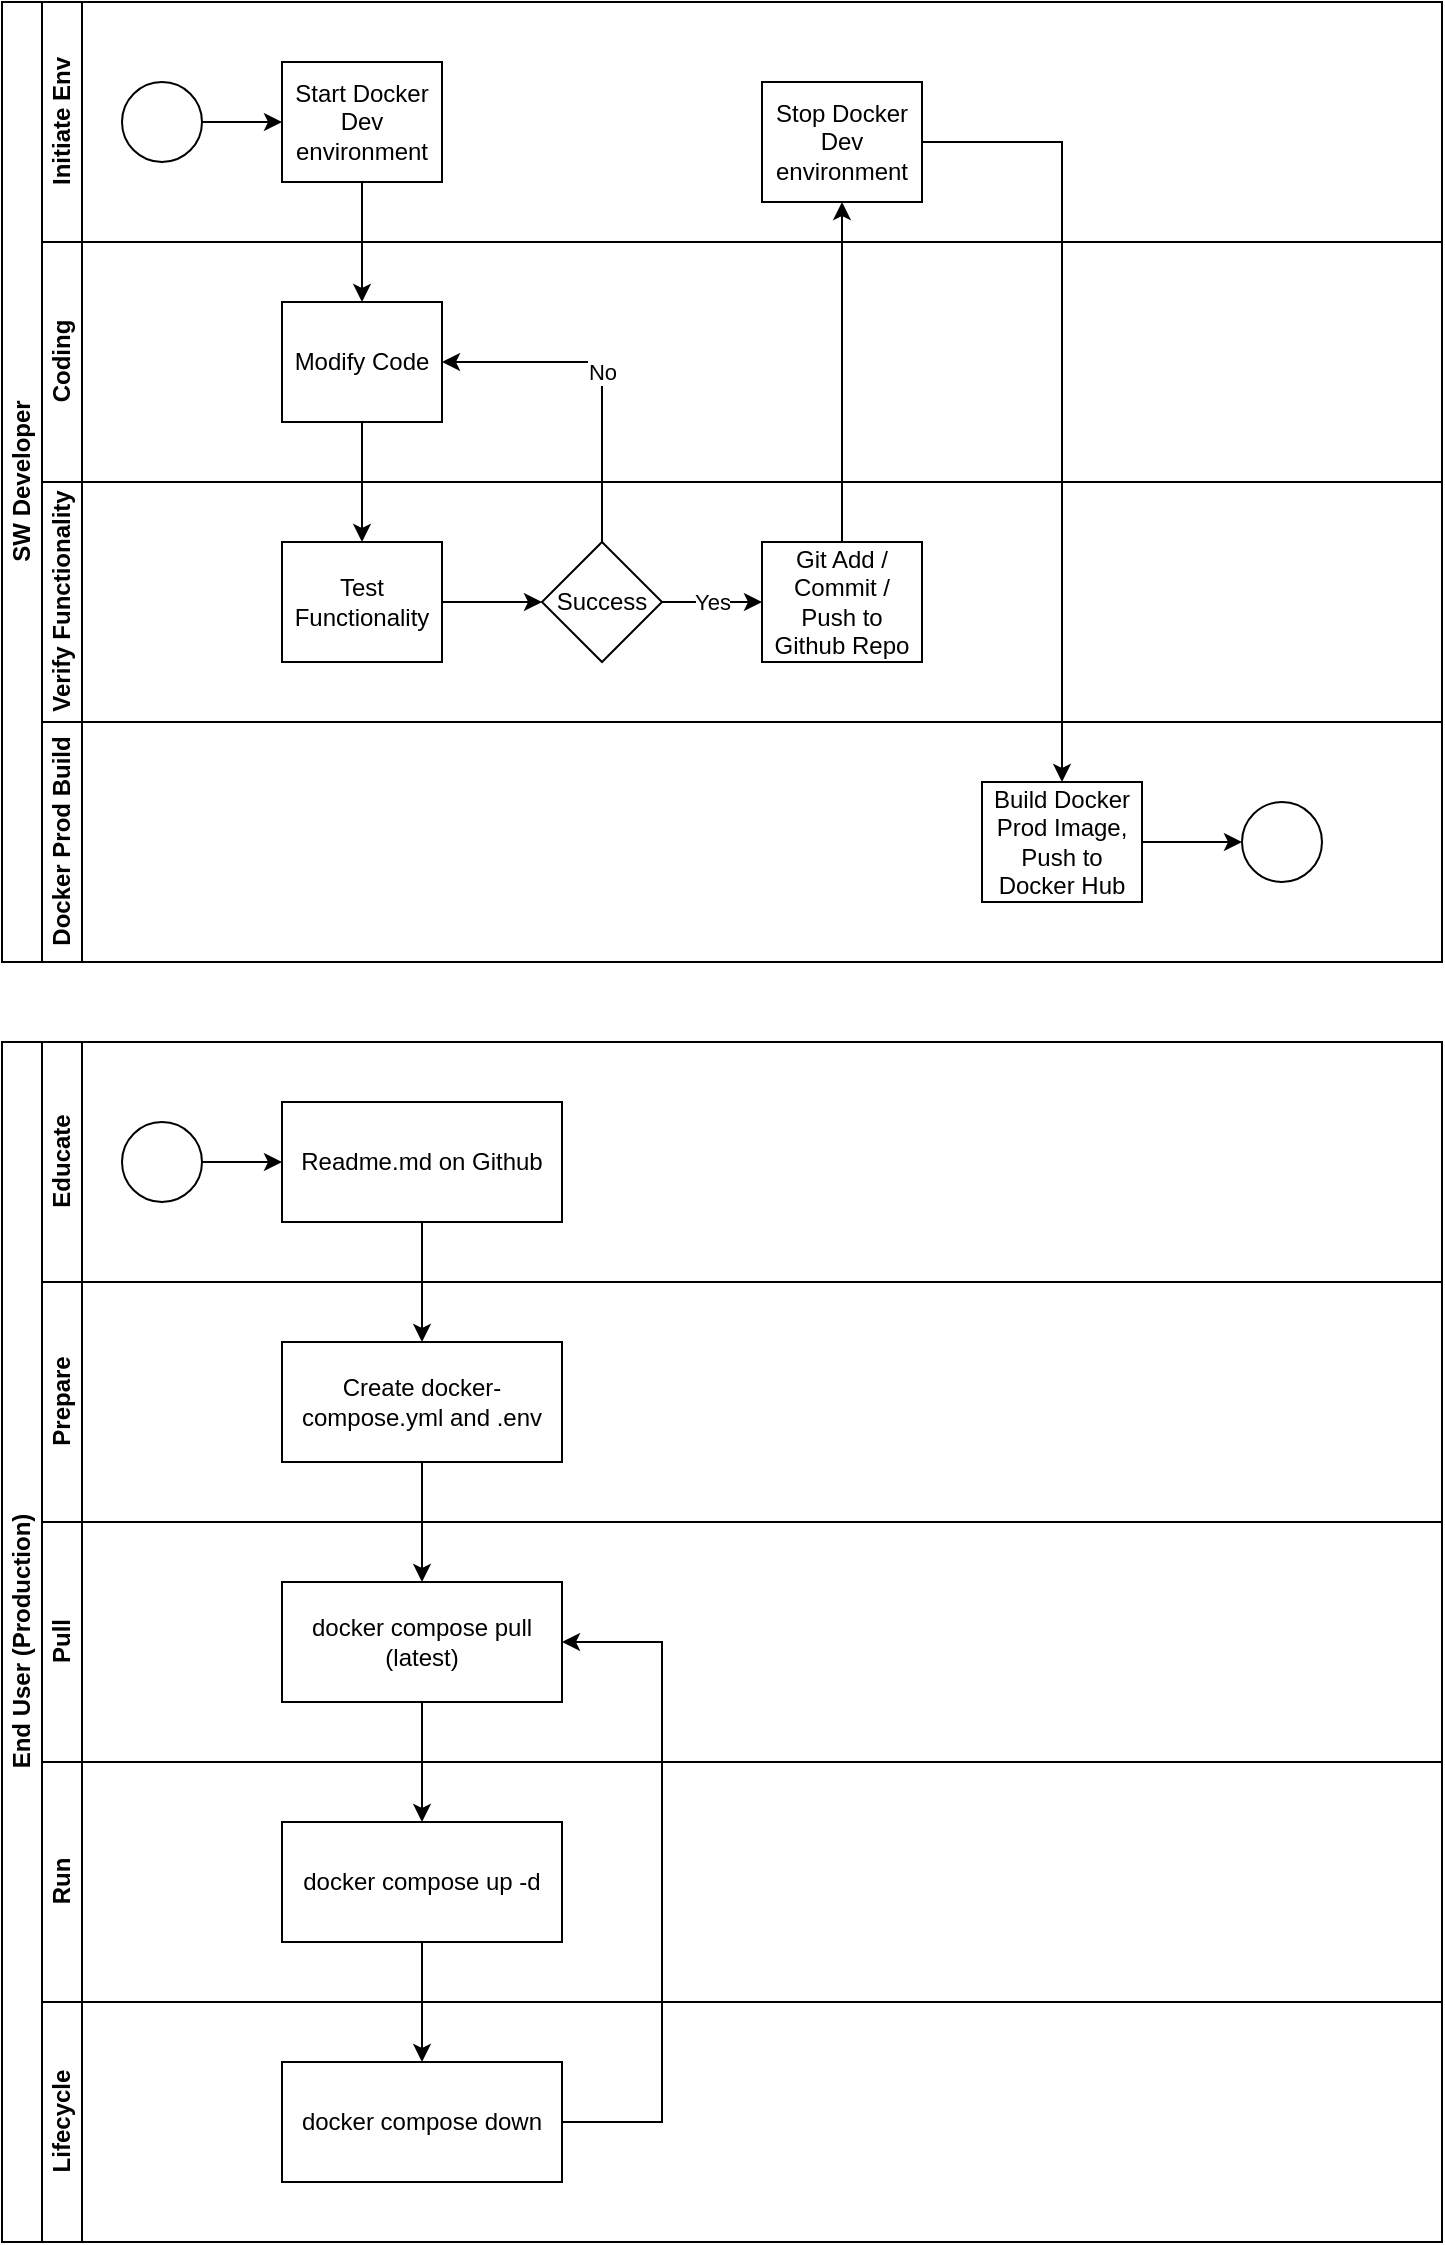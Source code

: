 <mxfile version="26.0.9">
  <diagram id="prtHgNgQTEPvFCAcTncT" name="Page-1">
    <mxGraphModel dx="1012" dy="671" grid="1" gridSize="10" guides="1" tooltips="1" connect="1" arrows="1" fold="1" page="1" pageScale="1" pageWidth="827" pageHeight="1169" math="0" shadow="0">
      <root>
        <mxCell id="0" />
        <mxCell id="1" parent="0" />
        <mxCell id="dNxyNK7c78bLwvsdeMH5-19" value="SW Developer" style="swimlane;html=1;childLayout=stackLayout;resizeParent=1;resizeParentMax=0;horizontal=0;startSize=20;horizontalStack=0;" parent="1" vertex="1">
          <mxGeometry x="40" y="40" width="720" height="480" as="geometry" />
        </mxCell>
        <mxCell id="dNxyNK7c78bLwvsdeMH5-20" value="Initiate Env" style="swimlane;html=1;startSize=20;horizontal=0;" parent="dNxyNK7c78bLwvsdeMH5-19" vertex="1">
          <mxGeometry x="20" width="700" height="120" as="geometry" />
        </mxCell>
        <mxCell id="dNxyNK7c78bLwvsdeMH5-25" value="" style="edgeStyle=orthogonalEdgeStyle;rounded=0;orthogonalLoop=1;jettySize=auto;html=1;" parent="dNxyNK7c78bLwvsdeMH5-20" source="dNxyNK7c78bLwvsdeMH5-23" target="dNxyNK7c78bLwvsdeMH5-24" edge="1">
          <mxGeometry relative="1" as="geometry" />
        </mxCell>
        <mxCell id="dNxyNK7c78bLwvsdeMH5-23" value="" style="ellipse;whiteSpace=wrap;html=1;" parent="dNxyNK7c78bLwvsdeMH5-20" vertex="1">
          <mxGeometry x="40" y="40" width="40" height="40" as="geometry" />
        </mxCell>
        <mxCell id="dNxyNK7c78bLwvsdeMH5-24" value="Start Docker Dev environment" style="rounded=0;whiteSpace=wrap;html=1;fontFamily=Helvetica;fontSize=12;fontColor=#000000;align=center;" parent="dNxyNK7c78bLwvsdeMH5-20" vertex="1">
          <mxGeometry x="120" y="30" width="80" height="60" as="geometry" />
        </mxCell>
        <mxCell id="dNxyNK7c78bLwvsdeMH5-30" value="Stop Docker Dev environment" style="rounded=0;whiteSpace=wrap;html=1;fontFamily=Helvetica;fontSize=12;fontColor=#000000;align=center;" parent="dNxyNK7c78bLwvsdeMH5-20" vertex="1">
          <mxGeometry x="360" y="40" width="80" height="60" as="geometry" />
        </mxCell>
        <mxCell id="dNxyNK7c78bLwvsdeMH5-21" value="Coding" style="swimlane;html=1;startSize=20;horizontal=0;" parent="dNxyNK7c78bLwvsdeMH5-19" vertex="1">
          <mxGeometry x="20" y="120" width="700" height="120" as="geometry" />
        </mxCell>
        <mxCell id="dNxyNK7c78bLwvsdeMH5-26" value="Modify Code" style="rounded=0;whiteSpace=wrap;html=1;fontFamily=Helvetica;fontSize=12;fontColor=#000000;align=center;" parent="dNxyNK7c78bLwvsdeMH5-21" vertex="1">
          <mxGeometry x="120" y="30" width="80" height="60" as="geometry" />
        </mxCell>
        <mxCell id="dNxyNK7c78bLwvsdeMH5-22" value="Verify Functionality" style="swimlane;html=1;startSize=20;horizontal=0;" parent="dNxyNK7c78bLwvsdeMH5-19" vertex="1">
          <mxGeometry x="20" y="240" width="700" height="120" as="geometry" />
        </mxCell>
        <mxCell id="jSWEFb5r-YTdKiFztgMD-4" style="edgeStyle=orthogonalEdgeStyle;rounded=0;orthogonalLoop=1;jettySize=auto;html=1;" parent="dNxyNK7c78bLwvsdeMH5-22" source="jSWEFb5r-YTdKiFztgMD-1" target="dNxyNK7c78bLwvsdeMH5-28" edge="1">
          <mxGeometry relative="1" as="geometry" />
        </mxCell>
        <mxCell id="jSWEFb5r-YTdKiFztgMD-1" value="Test Functionality" style="rounded=0;whiteSpace=wrap;html=1;fontFamily=Helvetica;fontSize=12;fontColor=#000000;align=center;" parent="dNxyNK7c78bLwvsdeMH5-22" vertex="1">
          <mxGeometry x="120" y="30" width="80" height="60" as="geometry" />
        </mxCell>
        <mxCell id="jSWEFb5r-YTdKiFztgMD-7" value="Yes" style="edgeStyle=orthogonalEdgeStyle;rounded=0;orthogonalLoop=1;jettySize=auto;html=1;" parent="dNxyNK7c78bLwvsdeMH5-22" source="dNxyNK7c78bLwvsdeMH5-28" target="jSWEFb5r-YTdKiFztgMD-6" edge="1">
          <mxGeometry relative="1" as="geometry" />
        </mxCell>
        <mxCell id="dNxyNK7c78bLwvsdeMH5-28" value="Success" style="rhombus;whiteSpace=wrap;html=1;fontFamily=Helvetica;fontSize=12;fontColor=#000000;align=center;" parent="dNxyNK7c78bLwvsdeMH5-22" vertex="1">
          <mxGeometry x="250" y="30" width="60" height="60" as="geometry" />
        </mxCell>
        <mxCell id="jSWEFb5r-YTdKiFztgMD-6" value="Git Add / Commit / Push to Github Repo" style="whiteSpace=wrap;html=1;fontColor=#000000;" parent="dNxyNK7c78bLwvsdeMH5-22" vertex="1">
          <mxGeometry x="360" y="30" width="80" height="60" as="geometry" />
        </mxCell>
        <mxCell id="jSWEFb5r-YTdKiFztgMD-3" value="No" style="edgeStyle=orthogonalEdgeStyle;rounded=0;orthogonalLoop=1;jettySize=auto;html=1;entryX=1;entryY=0.5;entryDx=0;entryDy=0;" parent="dNxyNK7c78bLwvsdeMH5-19" source="dNxyNK7c78bLwvsdeMH5-28" target="dNxyNK7c78bLwvsdeMH5-26" edge="1">
          <mxGeometry relative="1" as="geometry">
            <Array as="points">
              <mxPoint x="300" y="180" />
            </Array>
          </mxGeometry>
        </mxCell>
        <mxCell id="jSWEFb5r-YTdKiFztgMD-5" style="edgeStyle=orthogonalEdgeStyle;rounded=0;orthogonalLoop=1;jettySize=auto;html=1;entryX=0.5;entryY=0;entryDx=0;entryDy=0;" parent="dNxyNK7c78bLwvsdeMH5-19" source="dNxyNK7c78bLwvsdeMH5-26" target="jSWEFb5r-YTdKiFztgMD-1" edge="1">
          <mxGeometry relative="1" as="geometry" />
        </mxCell>
        <mxCell id="jSWEFb5r-YTdKiFztgMD-23" value="Docker Prod Build" style="swimlane;html=1;startSize=20;horizontal=0;" parent="dNxyNK7c78bLwvsdeMH5-19" vertex="1">
          <mxGeometry x="20" y="360" width="700" height="120" as="geometry" />
        </mxCell>
        <mxCell id="jSWEFb5r-YTdKiFztgMD-49" style="edgeStyle=orthogonalEdgeStyle;rounded=0;orthogonalLoop=1;jettySize=auto;html=1;entryX=0;entryY=0.5;entryDx=0;entryDy=0;" parent="jSWEFb5r-YTdKiFztgMD-23" source="jSWEFb5r-YTdKiFztgMD-9" target="jSWEFb5r-YTdKiFztgMD-48" edge="1">
          <mxGeometry relative="1" as="geometry" />
        </mxCell>
        <mxCell id="jSWEFb5r-YTdKiFztgMD-9" value="Build Docker Prod Image, Push to Docker Hub" style="rounded=0;whiteSpace=wrap;html=1;fontFamily=Helvetica;fontSize=12;fontColor=#000000;align=center;" parent="jSWEFb5r-YTdKiFztgMD-23" vertex="1">
          <mxGeometry x="470" y="30" width="80" height="60" as="geometry" />
        </mxCell>
        <mxCell id="jSWEFb5r-YTdKiFztgMD-48" value="" style="ellipse;whiteSpace=wrap;html=1;" parent="jSWEFb5r-YTdKiFztgMD-23" vertex="1">
          <mxGeometry x="600" y="40" width="40" height="40" as="geometry" />
        </mxCell>
        <mxCell id="jSWEFb5r-YTdKiFztgMD-46" style="edgeStyle=orthogonalEdgeStyle;rounded=0;orthogonalLoop=1;jettySize=auto;html=1;entryX=0.5;entryY=1;entryDx=0;entryDy=0;exitX=0.5;exitY=0;exitDx=0;exitDy=0;" parent="dNxyNK7c78bLwvsdeMH5-19" source="jSWEFb5r-YTdKiFztgMD-6" target="dNxyNK7c78bLwvsdeMH5-30" edge="1">
          <mxGeometry relative="1" as="geometry" />
        </mxCell>
        <mxCell id="dNxyNK7c78bLwvsdeMH5-33" value="" style="edgeStyle=orthogonalEdgeStyle;rounded=0;orthogonalLoop=1;jettySize=auto;html=1;endArrow=classic;endFill=1;entryX=0.5;entryY=0;entryDx=0;entryDy=0;" parent="dNxyNK7c78bLwvsdeMH5-19" source="dNxyNK7c78bLwvsdeMH5-30" target="jSWEFb5r-YTdKiFztgMD-9" edge="1">
          <mxGeometry relative="1" as="geometry">
            <mxPoint x="500" y="70" as="targetPoint" />
          </mxGeometry>
        </mxCell>
        <mxCell id="jSWEFb5r-YTdKiFztgMD-51" style="edgeStyle=orthogonalEdgeStyle;rounded=0;orthogonalLoop=1;jettySize=auto;html=1;entryX=0.5;entryY=0;entryDx=0;entryDy=0;" parent="dNxyNK7c78bLwvsdeMH5-19" source="dNxyNK7c78bLwvsdeMH5-24" target="dNxyNK7c78bLwvsdeMH5-26" edge="1">
          <mxGeometry relative="1" as="geometry" />
        </mxCell>
        <mxCell id="jSWEFb5r-YTdKiFztgMD-24" value="End User (Production)" style="swimlane;html=1;childLayout=stackLayout;resizeParent=1;resizeParentMax=0;horizontal=0;startSize=20;horizontalStack=0;" parent="1" vertex="1">
          <mxGeometry x="40" y="560" width="720" height="600" as="geometry" />
        </mxCell>
        <mxCell id="jSWEFb5r-YTdKiFztgMD-26" value="Educate" style="swimlane;html=1;startSize=20;horizontal=0;" parent="jSWEFb5r-YTdKiFztgMD-24" vertex="1">
          <mxGeometry x="20" width="700" height="120" as="geometry" />
        </mxCell>
        <mxCell id="jSWEFb5r-YTdKiFztgMD-27" value="" style="edgeStyle=orthogonalEdgeStyle;rounded=0;orthogonalLoop=1;jettySize=auto;html=1;" parent="jSWEFb5r-YTdKiFztgMD-26" source="jSWEFb5r-YTdKiFztgMD-28" target="jSWEFb5r-YTdKiFztgMD-29" edge="1">
          <mxGeometry relative="1" as="geometry" />
        </mxCell>
        <mxCell id="jSWEFb5r-YTdKiFztgMD-28" value="" style="ellipse;whiteSpace=wrap;html=1;" parent="jSWEFb5r-YTdKiFztgMD-26" vertex="1">
          <mxGeometry x="40" y="40" width="40" height="40" as="geometry" />
        </mxCell>
        <mxCell id="jSWEFb5r-YTdKiFztgMD-29" value="Readme.md on Github" style="rounded=0;whiteSpace=wrap;html=1;fontFamily=Helvetica;fontSize=12;fontColor=#000000;align=center;" parent="jSWEFb5r-YTdKiFztgMD-26" vertex="1">
          <mxGeometry x="120" y="30" width="140" height="60" as="geometry" />
        </mxCell>
        <mxCell id="jSWEFb5r-YTdKiFztgMD-33" value="Prepare" style="swimlane;html=1;startSize=20;horizontal=0;" parent="jSWEFb5r-YTdKiFztgMD-24" vertex="1">
          <mxGeometry x="20" y="120" width="700" height="120" as="geometry" />
        </mxCell>
        <mxCell id="jSWEFb5r-YTdKiFztgMD-34" value="Create docker-compose.yml and .env" style="rounded=0;whiteSpace=wrap;html=1;fontFamily=Helvetica;fontSize=12;fontColor=#000000;align=center;" parent="jSWEFb5r-YTdKiFztgMD-33" vertex="1">
          <mxGeometry x="120" y="30" width="140" height="60" as="geometry" />
        </mxCell>
        <mxCell id="jSWEFb5r-YTdKiFztgMD-35" value="Pull" style="swimlane;html=1;startSize=20;horizontal=0;" parent="jSWEFb5r-YTdKiFztgMD-24" vertex="1">
          <mxGeometry x="20" y="240" width="700" height="120" as="geometry" />
        </mxCell>
        <mxCell id="jSWEFb5r-YTdKiFztgMD-37" value="docker compose pull (latest)" style="rounded=0;whiteSpace=wrap;html=1;fontFamily=Helvetica;fontSize=12;fontColor=#000000;align=center;" parent="jSWEFb5r-YTdKiFztgMD-35" vertex="1">
          <mxGeometry x="120" y="30" width="140" height="60" as="geometry" />
        </mxCell>
        <mxCell id="jSWEFb5r-YTdKiFztgMD-42" style="edgeStyle=orthogonalEdgeStyle;rounded=0;orthogonalLoop=1;jettySize=auto;html=1;entryX=0.5;entryY=0;entryDx=0;entryDy=0;" parent="jSWEFb5r-YTdKiFztgMD-24" source="jSWEFb5r-YTdKiFztgMD-34" target="jSWEFb5r-YTdKiFztgMD-37" edge="1">
          <mxGeometry relative="1" as="geometry" />
        </mxCell>
        <mxCell id="jSWEFb5r-YTdKiFztgMD-43" style="edgeStyle=orthogonalEdgeStyle;rounded=0;orthogonalLoop=1;jettySize=auto;html=1;entryX=0.5;entryY=0;entryDx=0;entryDy=0;" parent="jSWEFb5r-YTdKiFztgMD-24" source="jSWEFb5r-YTdKiFztgMD-37" target="jSWEFb5r-YTdKiFztgMD-45" edge="1">
          <mxGeometry relative="1" as="geometry" />
        </mxCell>
        <mxCell id="jSWEFb5r-YTdKiFztgMD-44" value="Run" style="swimlane;html=1;startSize=20;horizontal=0;" parent="jSWEFb5r-YTdKiFztgMD-24" vertex="1">
          <mxGeometry x="20" y="360" width="700" height="120" as="geometry" />
        </mxCell>
        <mxCell id="jSWEFb5r-YTdKiFztgMD-45" value="docker compose up -d" style="rounded=0;whiteSpace=wrap;html=1;fontFamily=Helvetica;fontSize=12;fontColor=#000000;align=center;" parent="jSWEFb5r-YTdKiFztgMD-44" vertex="1">
          <mxGeometry x="120" y="30" width="140" height="60" as="geometry" />
        </mxCell>
        <mxCell id="jSWEFb5r-YTdKiFztgMD-52" value="Lifecycle" style="swimlane;html=1;startSize=20;horizontal=0;" parent="jSWEFb5r-YTdKiFztgMD-24" vertex="1">
          <mxGeometry x="20" y="480" width="700" height="120" as="geometry" />
        </mxCell>
        <mxCell id="jSWEFb5r-YTdKiFztgMD-53" value="docker compose down" style="rounded=0;whiteSpace=wrap;html=1;fontFamily=Helvetica;fontSize=12;fontColor=#000000;align=center;" parent="jSWEFb5r-YTdKiFztgMD-52" vertex="1">
          <mxGeometry x="120" y="30" width="140" height="60" as="geometry" />
        </mxCell>
        <mxCell id="jSWEFb5r-YTdKiFztgMD-50" style="edgeStyle=orthogonalEdgeStyle;rounded=0;orthogonalLoop=1;jettySize=auto;html=1;" parent="jSWEFb5r-YTdKiFztgMD-24" source="jSWEFb5r-YTdKiFztgMD-29" target="jSWEFb5r-YTdKiFztgMD-34" edge="1">
          <mxGeometry relative="1" as="geometry" />
        </mxCell>
        <mxCell id="jSWEFb5r-YTdKiFztgMD-54" style="edgeStyle=orthogonalEdgeStyle;rounded=0;orthogonalLoop=1;jettySize=auto;html=1;entryX=1;entryY=0.5;entryDx=0;entryDy=0;" parent="jSWEFb5r-YTdKiFztgMD-24" source="jSWEFb5r-YTdKiFztgMD-53" target="jSWEFb5r-YTdKiFztgMD-37" edge="1">
          <mxGeometry relative="1" as="geometry">
            <Array as="points">
              <mxPoint x="330" y="540" />
              <mxPoint x="330" y="300" />
            </Array>
          </mxGeometry>
        </mxCell>
        <mxCell id="jSWEFb5r-YTdKiFztgMD-55" style="edgeStyle=orthogonalEdgeStyle;rounded=0;orthogonalLoop=1;jettySize=auto;html=1;entryX=0.5;entryY=0;entryDx=0;entryDy=0;" parent="jSWEFb5r-YTdKiFztgMD-24" source="jSWEFb5r-YTdKiFztgMD-45" target="jSWEFb5r-YTdKiFztgMD-53" edge="1">
          <mxGeometry relative="1" as="geometry" />
        </mxCell>
      </root>
    </mxGraphModel>
  </diagram>
</mxfile>
